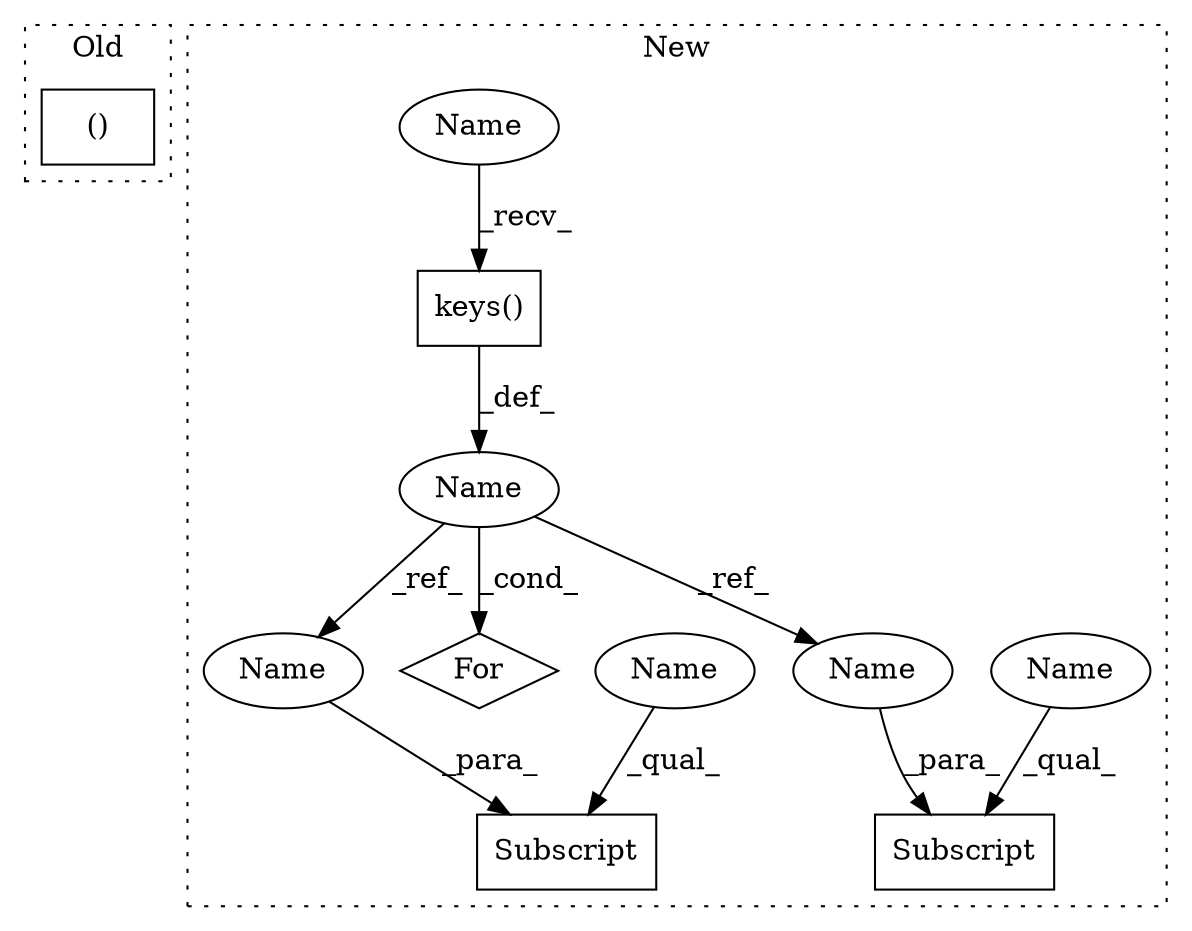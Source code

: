 digraph G {
subgraph cluster0 {
1 [label="()" a="54" s="5174" l="6" shape="box"];
label = "Old";
style="dotted";
}
subgraph cluster1 {
2 [label="keys()" a="75" s="9141" l="18" shape="box"];
3 [label="For" a="107" s="9130,9159" l="4,14" shape="diamond"];
4 [label="Subscript" a="63" s="9176,0" l="16,0" shape="box"];
5 [label="Name" a="87" s="9134" l="3" shape="ellipse"];
6 [label="Subscript" a="63" s="9482,0" l="16,0" shape="box"];
7 [label="Name" a="87" s="9494" l="3" shape="ellipse"];
8 [label="Name" a="87" s="9188" l="3" shape="ellipse"];
9 [label="Name" a="87" s="9482" l="11" shape="ellipse"];
10 [label="Name" a="87" s="9141" l="11" shape="ellipse"];
11 [label="Name" a="87" s="9176" l="11" shape="ellipse"];
label = "New";
style="dotted";
}
2 -> 5 [label="_def_"];
5 -> 7 [label="_ref_"];
5 -> 3 [label="_cond_"];
5 -> 8 [label="_ref_"];
7 -> 6 [label="_para_"];
8 -> 4 [label="_para_"];
9 -> 6 [label="_qual_"];
10 -> 2 [label="_recv_"];
11 -> 4 [label="_qual_"];
}
